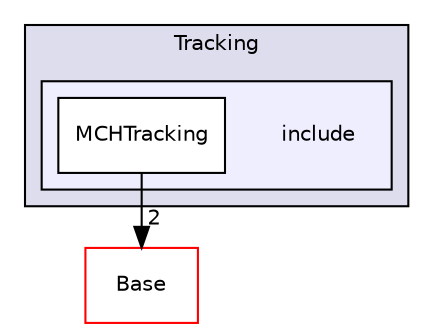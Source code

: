 digraph "/home/travis/build/AliceO2Group/AliceO2/Detectors/MUON/MCH/Tracking/include" {
  bgcolor=transparent;
  compound=true
  node [ fontsize="10", fontname="Helvetica"];
  edge [ labelfontsize="10", labelfontname="Helvetica"];
  subgraph clusterdir_09445408fa345a18838fb91740d089d0 {
    graph [ bgcolor="#ddddee", pencolor="black", label="Tracking" fontname="Helvetica", fontsize="10", URL="dir_09445408fa345a18838fb91740d089d0.html"]
  subgraph clusterdir_7b07dc22b6a6c9beadf61aef54a3d11a {
    graph [ bgcolor="#eeeeff", pencolor="black", label="" URL="dir_7b07dc22b6a6c9beadf61aef54a3d11a.html"];
    dir_7b07dc22b6a6c9beadf61aef54a3d11a [shape=plaintext label="include"];
    dir_89e7ab7e4e2c2461d729de1f68d4c1cb [shape=box label="MCHTracking" color="black" fillcolor="white" style="filled" URL="dir_89e7ab7e4e2c2461d729de1f68d4c1cb.html"];
  }
  }
  dir_1155c84989a046e7de4bf0156dc4b34c [shape=box label="Base" color="red" URL="dir_1155c84989a046e7de4bf0156dc4b34c.html"];
  dir_89e7ab7e4e2c2461d729de1f68d4c1cb->dir_1155c84989a046e7de4bf0156dc4b34c [headlabel="2", labeldistance=1.5 headhref="dir_000136_000151.html"];
}
